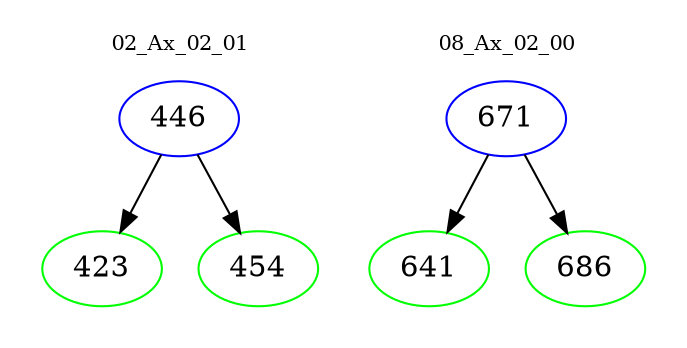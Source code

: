 digraph{
subgraph cluster_0 {
color = white
label = "02_Ax_02_01";
fontsize=10;
T0_446 [label="446", color="blue"]
T0_446 -> T0_423 [color="black"]
T0_423 [label="423", color="green"]
T0_446 -> T0_454 [color="black"]
T0_454 [label="454", color="green"]
}
subgraph cluster_1 {
color = white
label = "08_Ax_02_00";
fontsize=10;
T1_671 [label="671", color="blue"]
T1_671 -> T1_641 [color="black"]
T1_641 [label="641", color="green"]
T1_671 -> T1_686 [color="black"]
T1_686 [label="686", color="green"]
}
}
